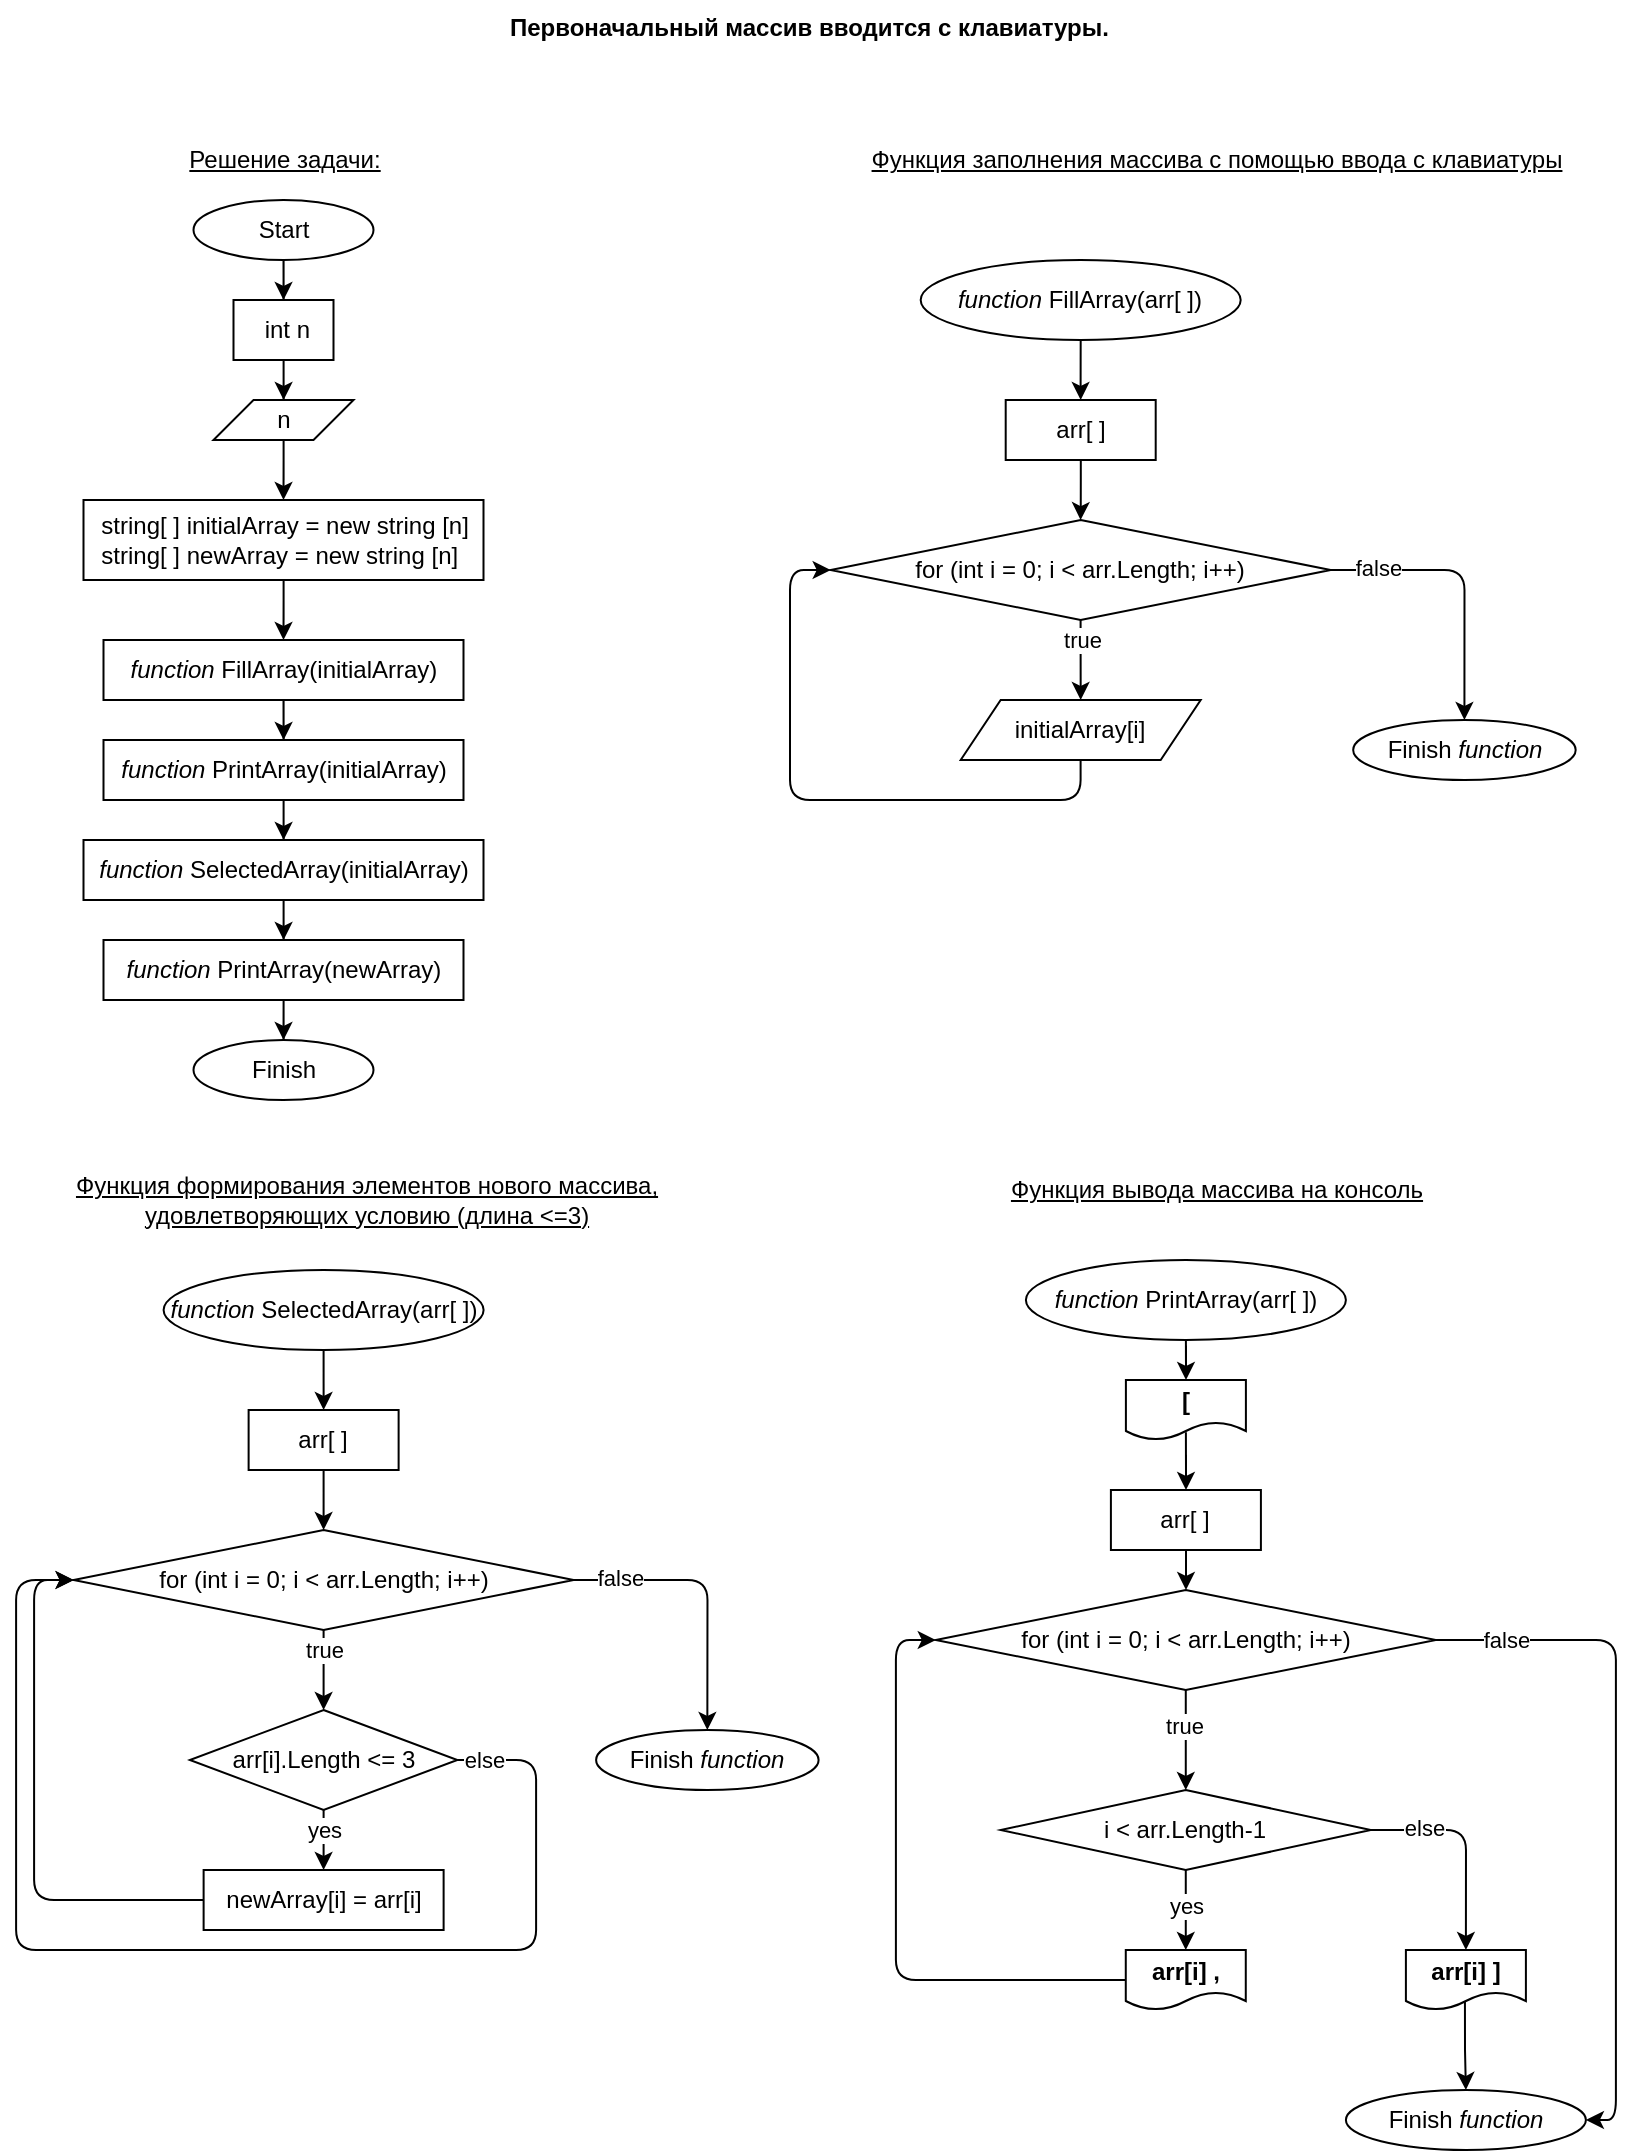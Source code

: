 <mxfile>
    <diagram id="so_uN6XfybXMMbO8FtEv" name="Страница 1">
        <mxGraphModel dx="974" dy="518" grid="1" gridSize="10" guides="1" tooltips="1" connect="1" arrows="1" fold="1" page="1" pageScale="1" pageWidth="827" pageHeight="1169" math="0" shadow="0">
            <root>
                <mxCell id="0"/>
                <mxCell id="1" parent="0"/>
                <mxCell id="2" value="&lt;b&gt;Первоначальный массив вводится с клавиатуры.&lt;/b&gt;" style="text;whiteSpace=wrap;html=1;" vertex="1" parent="1">
                    <mxGeometry x="259" width="310" height="30" as="geometry"/>
                </mxCell>
                <mxCell id="3" style="edgeStyle=orthogonalEdgeStyle;rounded=0;orthogonalLoop=1;jettySize=auto;html=1;entryX=0.5;entryY=0;entryDx=0;entryDy=0;" edge="1" parent="1" source="4" target="18">
                    <mxGeometry relative="1" as="geometry"/>
                </mxCell>
                <mxCell id="4" value="Start" style="ellipse;whiteSpace=wrap;html=1;" vertex="1" parent="1">
                    <mxGeometry x="102.75" y="100" width="90" height="30" as="geometry"/>
                </mxCell>
                <mxCell id="5" value="" style="edgeStyle=orthogonalEdgeStyle;rounded=0;orthogonalLoop=1;jettySize=auto;html=1;exitX=0.5;exitY=1;exitDx=0;exitDy=0;" edge="1" parent="1" source="16" target="13">
                    <mxGeometry relative="1" as="geometry">
                        <mxPoint x="147.75" y="390" as="sourcePoint"/>
                    </mxGeometry>
                </mxCell>
                <mxCell id="6" value="" style="edgeStyle=orthogonalEdgeStyle;rounded=0;orthogonalLoop=1;jettySize=auto;html=1;entryX=0.5;entryY=0;entryDx=0;entryDy=0;" edge="1" parent="1" source="7" target="16">
                    <mxGeometry relative="1" as="geometry"/>
                </mxCell>
                <mxCell id="7" value="&lt;blockquote style=&quot;margin: 0 0 0 40px ; border: none ; padding: 0px&quot;&gt;&lt;/blockquote&gt;&lt;span&gt;&amp;nbsp; string[ ] initialArray =&amp;nbsp;&lt;/span&gt;new string [n]&lt;br&gt;&lt;div&gt;&lt;span&gt;&amp;nbsp; string[ ] newArray = new string [n]&lt;/span&gt;&lt;/div&gt;" style="rounded=0;whiteSpace=wrap;html=1;align=left;" vertex="1" parent="1">
                    <mxGeometry x="47.75" y="250" width="200" height="40" as="geometry"/>
                </mxCell>
                <mxCell id="8" value="" style="edgeStyle=orthogonalEdgeStyle;rounded=0;orthogonalLoop=1;jettySize=auto;html=1;" edge="1" parent="1" source="9" target="11">
                    <mxGeometry relative="1" as="geometry"/>
                </mxCell>
                <mxCell id="9" value="&lt;span style=&quot;text-align: left;&quot;&gt;&lt;i&gt;function&lt;/i&gt;&amp;nbsp;&lt;/span&gt;&lt;span style=&quot;text-align: left;&quot;&gt;SelectedArray(initialArray)&lt;/span&gt;" style="rounded=0;whiteSpace=wrap;html=1;" vertex="1" parent="1">
                    <mxGeometry x="47.75" y="420" width="200" height="30" as="geometry"/>
                </mxCell>
                <mxCell id="10" value="" style="edgeStyle=orthogonalEdgeStyle;rounded=0;orthogonalLoop=1;jettySize=auto;html=1;" edge="1" parent="1" source="11" target="14">
                    <mxGeometry relative="1" as="geometry"/>
                </mxCell>
                <mxCell id="11" value="&lt;span style=&quot;text-align: left;&quot;&gt;&lt;i&gt;function&lt;/i&gt; PrintArray(newArray)&lt;/span&gt;" style="rounded=0;whiteSpace=wrap;html=1;" vertex="1" parent="1">
                    <mxGeometry x="57.75" y="470" width="180" height="30" as="geometry"/>
                </mxCell>
                <mxCell id="12" value="" style="edgeStyle=orthogonalEdgeStyle;rounded=0;orthogonalLoop=1;jettySize=auto;html=1;" edge="1" parent="1" source="13" target="9">
                    <mxGeometry relative="1" as="geometry"/>
                </mxCell>
                <mxCell id="13" value="&lt;span style=&quot;text-align: left;&quot;&gt;&lt;i&gt;function&lt;/i&gt; PrintArray(initialArray)&lt;/span&gt;" style="rounded=0;whiteSpace=wrap;html=1;" vertex="1" parent="1">
                    <mxGeometry x="57.75" y="370" width="180" height="30" as="geometry"/>
                </mxCell>
                <mxCell id="14" value="Finish" style="ellipse;whiteSpace=wrap;html=1;" vertex="1" parent="1">
                    <mxGeometry x="102.75" y="520" width="90" height="30" as="geometry"/>
                </mxCell>
                <mxCell id="15" value="&lt;u&gt;Решение задачи:&lt;/u&gt;" style="text;html=1;align=center;verticalAlign=middle;resizable=0;points=[];autosize=1;strokeColor=none;fillColor=none;" vertex="1" parent="1">
                    <mxGeometry x="92.75" y="70" width="110" height="20" as="geometry"/>
                </mxCell>
                <mxCell id="16" value="&lt;span style=&quot;text-align: left;&quot;&gt;&lt;i&gt;function&lt;/i&gt;&amp;nbsp;&lt;/span&gt;&lt;span style=&quot;text-align: left;&quot;&gt;FillArray(initialArray)&lt;/span&gt;" style="rounded=0;whiteSpace=wrap;html=1;" vertex="1" parent="1">
                    <mxGeometry x="57.75" y="320" width="180" height="30" as="geometry"/>
                </mxCell>
                <mxCell id="17" value="" style="edgeStyle=orthogonalEdgeStyle;rounded=0;orthogonalLoop=1;jettySize=auto;html=1;" edge="1" parent="1" source="18" target="20">
                    <mxGeometry relative="1" as="geometry"/>
                </mxCell>
                <mxCell id="18" value="&lt;span style=&quot;&quot;&gt;&amp;nbsp;int n&lt;/span&gt;" style="rounded=0;whiteSpace=wrap;html=1;" vertex="1" parent="1">
                    <mxGeometry x="122.75" y="150" width="50" height="30" as="geometry"/>
                </mxCell>
                <mxCell id="19" style="edgeStyle=orthogonalEdgeStyle;rounded=0;orthogonalLoop=1;jettySize=auto;html=1;entryX=0.5;entryY=0;entryDx=0;entryDy=0;" edge="1" parent="1" source="20" target="7">
                    <mxGeometry relative="1" as="geometry"/>
                </mxCell>
                <mxCell id="20" value="n" style="shape=parallelogram;perimeter=parallelogramPerimeter;whiteSpace=wrap;html=1;fixedSize=1;" vertex="1" parent="1">
                    <mxGeometry x="112.75" y="200" width="70" height="20" as="geometry"/>
                </mxCell>
                <mxCell id="21" value="&lt;u&gt;Функция вывода массива на консоль&lt;/u&gt;" style="text;html=1;align=center;verticalAlign=middle;resizable=0;points=[];autosize=1;strokeColor=none;fillColor=none;" vertex="1" parent="1">
                    <mxGeometry x="503.89" y="585" width="220" height="20" as="geometry"/>
                </mxCell>
                <mxCell id="22" style="edgeStyle=orthogonalEdgeStyle;rounded=1;orthogonalLoop=1;jettySize=auto;html=1;" edge="1" parent="1" source="23" target="30">
                    <mxGeometry relative="1" as="geometry"/>
                </mxCell>
                <mxCell id="23" value="&lt;i style=&quot;text-align: left;&quot;&gt;function&lt;/i&gt;&lt;span style=&quot;text-align: left;&quot;&gt;&amp;nbsp;PrintArray(arr[ ])&lt;/span&gt;" style="ellipse;whiteSpace=wrap;html=1;" vertex="1" parent="1">
                    <mxGeometry x="518.95" y="630" width="160" height="40" as="geometry"/>
                </mxCell>
                <mxCell id="24" value="" style="edgeStyle=orthogonalEdgeStyle;rounded=0;orthogonalLoop=1;jettySize=auto;html=1;" edge="1" parent="1" source="28" target="35">
                    <mxGeometry relative="1" as="geometry">
                        <Array as="points">
                            <mxPoint x="598.89" y="930"/>
                            <mxPoint x="598.89" y="930"/>
                        </Array>
                    </mxGeometry>
                </mxCell>
                <mxCell id="25" value="true" style="edgeLabel;html=1;align=center;verticalAlign=middle;resizable=0;points=[];" vertex="1" connectable="0" parent="24">
                    <mxGeometry x="-0.309" y="-1" relative="1" as="geometry">
                        <mxPoint as="offset"/>
                    </mxGeometry>
                </mxCell>
                <mxCell id="26" style="edgeStyle=orthogonalEdgeStyle;rounded=1;orthogonalLoop=1;jettySize=auto;html=1;entryX=1;entryY=0.5;entryDx=0;entryDy=0;" edge="1" parent="1" source="28" target="40">
                    <mxGeometry relative="1" as="geometry">
                        <mxPoint x="898.95" y="1035" as="targetPoint"/>
                        <Array as="points">
                            <mxPoint x="813.97" y="820"/>
                            <mxPoint x="813.97" y="1060"/>
                        </Array>
                    </mxGeometry>
                </mxCell>
                <mxCell id="27" value="false" style="edgeLabel;html=1;align=center;verticalAlign=middle;resizable=0;points=[];" vertex="1" connectable="0" parent="26">
                    <mxGeometry x="-0.812" y="3" relative="1" as="geometry">
                        <mxPoint x="2" y="3" as="offset"/>
                    </mxGeometry>
                </mxCell>
                <mxCell id="28" value="&lt;span style=&quot;text-align: left;&quot;&gt;for (int i = 0; i &amp;lt; arr.Length; i++)&lt;/span&gt;" style="rhombus;whiteSpace=wrap;html=1;" vertex="1" parent="1">
                    <mxGeometry x="473.89" y="795" width="250" height="50" as="geometry"/>
                </mxCell>
                <mxCell id="29" value="" style="edgeStyle=orthogonalEdgeStyle;rounded=1;orthogonalLoop=1;jettySize=auto;html=1;exitX=0.5;exitY=0.872;exitDx=0;exitDy=0;exitPerimeter=0;" edge="1" parent="1" source="30" target="45">
                    <mxGeometry relative="1" as="geometry"/>
                </mxCell>
                <mxCell id="30" value="&lt;b&gt;[&lt;/b&gt;" style="shape=document;whiteSpace=wrap;html=1;boundedLbl=1;" vertex="1" parent="1">
                    <mxGeometry x="568.95" y="690" width="60" height="30" as="geometry"/>
                </mxCell>
                <mxCell id="31" value="" style="edgeStyle=orthogonalEdgeStyle;rounded=0;orthogonalLoop=1;jettySize=auto;html=1;entryX=0.5;entryY=0;entryDx=0;entryDy=0;" edge="1" parent="1" source="35" target="39">
                    <mxGeometry relative="1" as="geometry">
                        <Array as="points"/>
                    </mxGeometry>
                </mxCell>
                <mxCell id="32" value="yes" style="edgeLabel;html=1;align=center;verticalAlign=middle;resizable=0;points=[];" vertex="1" connectable="0" parent="31">
                    <mxGeometry x="-0.724" y="1" relative="1" as="geometry">
                        <mxPoint x="-1" y="12" as="offset"/>
                    </mxGeometry>
                </mxCell>
                <mxCell id="33" style="edgeStyle=orthogonalEdgeStyle;rounded=1;orthogonalLoop=1;jettySize=auto;html=1;entryX=0.5;entryY=0;entryDx=0;entryDy=0;" edge="1" parent="1" source="35" target="37">
                    <mxGeometry relative="1" as="geometry">
                        <mxPoint x="758.95" y="935" as="targetPoint"/>
                        <Array as="points">
                            <mxPoint x="738.95" y="915"/>
                        </Array>
                    </mxGeometry>
                </mxCell>
                <mxCell id="34" value="else" style="edgeLabel;html=1;align=center;verticalAlign=middle;resizable=0;points=[];" vertex="1" connectable="0" parent="33">
                    <mxGeometry x="-0.512" y="1" relative="1" as="geometry">
                        <mxPoint as="offset"/>
                    </mxGeometry>
                </mxCell>
                <mxCell id="35" value="&lt;span style=&quot;text-align: left;&quot;&gt;i &amp;lt; arr.Length-1&lt;/span&gt;" style="rhombus;whiteSpace=wrap;html=1;" vertex="1" parent="1">
                    <mxGeometry x="506.39" y="895" width="185" height="40" as="geometry"/>
                </mxCell>
                <mxCell id="36" value="" style="edgeStyle=orthogonalEdgeStyle;rounded=0;orthogonalLoop=1;jettySize=auto;html=1;exitX=0.492;exitY=0.829;exitDx=0;exitDy=0;exitPerimeter=0;" edge="1" parent="1" source="37" target="40">
                    <mxGeometry relative="1" as="geometry"/>
                </mxCell>
                <mxCell id="37" value="&lt;b style=&quot;text-align: left;&quot;&gt;arr[i] ]&lt;/b&gt;" style="shape=document;whiteSpace=wrap;html=1;boundedLbl=1;" vertex="1" parent="1">
                    <mxGeometry x="708.95" y="975" width="60" height="30" as="geometry"/>
                </mxCell>
                <mxCell id="38" style="edgeStyle=orthogonalEdgeStyle;rounded=1;orthogonalLoop=1;jettySize=auto;html=1;entryX=0;entryY=0.5;entryDx=0;entryDy=0;" edge="1" parent="1" source="39" target="28">
                    <mxGeometry relative="1" as="geometry">
                        <Array as="points">
                            <mxPoint x="453.97" y="990"/>
                            <mxPoint x="453.97" y="820"/>
                        </Array>
                    </mxGeometry>
                </mxCell>
                <mxCell id="39" value="&lt;span style=&quot;text-align: left;&quot;&gt;&lt;b&gt;arr[i] ,&lt;/b&gt;&lt;/span&gt;" style="shape=document;whiteSpace=wrap;html=1;boundedLbl=1;" vertex="1" parent="1">
                    <mxGeometry x="568.89" y="975" width="60" height="30" as="geometry"/>
                </mxCell>
                <mxCell id="40" value="Finish &lt;i&gt;function&lt;/i&gt;" style="ellipse;whiteSpace=wrap;html=1;" vertex="1" parent="1">
                    <mxGeometry x="678.95" y="1045" width="120" height="30" as="geometry"/>
                </mxCell>
                <mxCell id="41" value="&lt;u&gt;Функция формирования элементов нового массива, &lt;br&gt;удовлетворяющих условию (длина &amp;lt;=3)&lt;/u&gt;" style="text;html=1;align=center;verticalAlign=middle;resizable=0;points=[];autosize=1;strokeColor=none;fillColor=none;" vertex="1" parent="1">
                    <mxGeometry x="34.05" y="585" width="310" height="30" as="geometry"/>
                </mxCell>
                <mxCell id="42" style="edgeStyle=orthogonalEdgeStyle;rounded=1;orthogonalLoop=1;jettySize=auto;html=1;entryX=0.5;entryY=0;entryDx=0;entryDy=0;" edge="1" parent="1" source="43" target="47">
                    <mxGeometry relative="1" as="geometry"/>
                </mxCell>
                <mxCell id="43" value="&lt;span style=&quot;text-align: left;&quot;&gt;&lt;i&gt;function&lt;/i&gt;&amp;nbsp;&lt;/span&gt;&lt;span style=&quot;text-align: left;&quot;&gt;SelectedArray(arr[ ])&lt;/span&gt;" style="ellipse;whiteSpace=wrap;html=1;" vertex="1" parent="1">
                    <mxGeometry x="87.8" y="635" width="160" height="40" as="geometry"/>
                </mxCell>
                <mxCell id="44" value="" style="edgeStyle=orthogonalEdgeStyle;rounded=1;orthogonalLoop=1;jettySize=auto;html=1;" edge="1" parent="1" source="45" target="28">
                    <mxGeometry relative="1" as="geometry"/>
                </mxCell>
                <mxCell id="45" value="&lt;span style=&quot;text-align: left;&quot;&gt;arr[ ]&lt;/span&gt;" style="rounded=0;whiteSpace=wrap;html=1;" vertex="1" parent="1">
                    <mxGeometry x="561.45" y="745" width="75" height="30" as="geometry"/>
                </mxCell>
                <mxCell id="46" value="" style="edgeStyle=orthogonalEdgeStyle;rounded=1;orthogonalLoop=1;jettySize=auto;html=1;" edge="1" parent="1" source="47" target="53">
                    <mxGeometry relative="1" as="geometry"/>
                </mxCell>
                <mxCell id="47" value="&lt;span style=&quot;text-align: left;&quot;&gt;arr[ ]&lt;/span&gt;" style="rounded=0;whiteSpace=wrap;html=1;" vertex="1" parent="1">
                    <mxGeometry x="130.31" y="705" width="75" height="30" as="geometry"/>
                </mxCell>
                <mxCell id="48" style="edgeStyle=orthogonalEdgeStyle;rounded=1;orthogonalLoop=1;jettySize=auto;html=1;" edge="1" parent="1" source="53" target="61">
                    <mxGeometry relative="1" as="geometry">
                        <mxPoint x="414.05" y="835" as="targetPoint"/>
                        <Array as="points"/>
                    </mxGeometry>
                </mxCell>
                <mxCell id="49" value="&lt;span style=&quot;color: rgba(0, 0, 0, 0); font-family: monospace; font-size: 0px; text-align: start; background-color: rgb(248, 249, 250);&quot;&gt;%3CmxGraphModel%3E%3Croot%3E%3CmxCell%20id%3D%220%22%2F%3E%3CmxCell%20id%3D%221%22%20parent%3D%220%22%2F%3E%3CmxCell%20id%3D%222%22%20value%3D%22false%22%20style%3D%22edgeLabel%3Bhtml%3D1%3Balign%3Dcenter%3BverticalAlign%3Dmiddle%3Bresizable%3D0%3Bpoints%3D%5B%5D%3B%22%20vertex%3D%221%22%20connectable%3D%220%22%20parent%3D%221%22%3E%3CmxGeometry%20x%3D%22744.941%22%20y%3D%22275%22%20as%3D%22geometry%22%2F%3E%3C%2FmxCell%3E%3C%2Froot%3E%3C%2FmxGraphModel%3E&lt;/span&gt;" style="edgeLabel;html=1;align=center;verticalAlign=middle;resizable=0;points=[];" vertex="1" connectable="0" parent="48">
                    <mxGeometry x="-0.676" y="2" relative="1" as="geometry">
                        <mxPoint as="offset"/>
                    </mxGeometry>
                </mxCell>
                <mxCell id="50" value="false" style="edgeLabel;html=1;align=center;verticalAlign=middle;resizable=0;points=[];" vertex="1" connectable="0" parent="48">
                    <mxGeometry x="-0.773" y="1" relative="1" as="geometry">
                        <mxPoint x="7" as="offset"/>
                    </mxGeometry>
                </mxCell>
                <mxCell id="51" style="edgeStyle=orthogonalEdgeStyle;rounded=1;orthogonalLoop=1;jettySize=auto;html=1;entryX=0.5;entryY=0;entryDx=0;entryDy=0;" edge="1" parent="1" source="53" target="58">
                    <mxGeometry relative="1" as="geometry">
                        <Array as="points">
                            <mxPoint x="168.05" y="825"/>
                            <mxPoint x="168.05" y="825"/>
                        </Array>
                    </mxGeometry>
                </mxCell>
                <mxCell id="52" value="true" style="edgeLabel;html=1;align=center;verticalAlign=middle;resizable=0;points=[];" vertex="1" connectable="0" parent="51">
                    <mxGeometry x="-0.691" relative="1" as="geometry">
                        <mxPoint y="4" as="offset"/>
                    </mxGeometry>
                </mxCell>
                <mxCell id="53" value="&lt;span style=&quot;text-align: left;&quot;&gt;for (int i = 0; i &amp;lt; arr.Length; i++)&lt;/span&gt;" style="rhombus;whiteSpace=wrap;html=1;" vertex="1" parent="1">
                    <mxGeometry x="42.8" y="765" width="250" height="50" as="geometry"/>
                </mxCell>
                <mxCell id="54" style="edgeStyle=orthogonalEdgeStyle;rounded=1;orthogonalLoop=1;jettySize=auto;html=1;exitX=1;exitY=0.5;exitDx=0;exitDy=0;entryX=0;entryY=0.5;entryDx=0;entryDy=0;" edge="1" parent="1" source="58" target="53">
                    <mxGeometry relative="1" as="geometry">
                        <mxPoint x="168.05" y="745" as="targetPoint"/>
                        <Array as="points">
                            <mxPoint x="274.05" y="880"/>
                            <mxPoint x="274.05" y="975"/>
                            <mxPoint x="14.05" y="975"/>
                            <mxPoint x="14.05" y="790"/>
                        </Array>
                    </mxGeometry>
                </mxCell>
                <mxCell id="55" value="else" style="edgeLabel;html=1;align=center;verticalAlign=middle;resizable=0;points=[];" vertex="1" connectable="0" parent="54">
                    <mxGeometry x="-0.689" y="1" relative="1" as="geometry">
                        <mxPoint x="-27" y="-55" as="offset"/>
                    </mxGeometry>
                </mxCell>
                <mxCell id="56" style="edgeStyle=orthogonalEdgeStyle;rounded=1;orthogonalLoop=1;jettySize=auto;html=1;exitX=0.5;exitY=1;exitDx=0;exitDy=0;" edge="1" parent="1" source="58" target="60">
                    <mxGeometry relative="1" as="geometry"/>
                </mxCell>
                <mxCell id="57" value="yes" style="edgeLabel;html=1;align=center;verticalAlign=middle;resizable=0;points=[];" vertex="1" connectable="0" parent="56">
                    <mxGeometry x="-0.776" y="-1" relative="1" as="geometry">
                        <mxPoint x="1" y="4" as="offset"/>
                    </mxGeometry>
                </mxCell>
                <mxCell id="58" value="&lt;span style=&quot;text-align: left;&quot;&gt;arr[i].Length &amp;lt;= 3&lt;/span&gt;" style="rhombus;whiteSpace=wrap;html=1;" vertex="1" parent="1">
                    <mxGeometry x="100.93" y="855" width="133.75" height="50" as="geometry"/>
                </mxCell>
                <mxCell id="59" style="edgeStyle=orthogonalEdgeStyle;rounded=1;orthogonalLoop=1;jettySize=auto;html=1;entryX=0;entryY=0.5;entryDx=0;entryDy=0;" edge="1" parent="1" source="60" target="53">
                    <mxGeometry relative="1" as="geometry">
                        <Array as="points">
                            <mxPoint x="23.05" y="950"/>
                            <mxPoint x="23.05" y="790"/>
                        </Array>
                    </mxGeometry>
                </mxCell>
                <mxCell id="60" value="&lt;span style=&quot;text-align: left;&quot;&gt;newArray[i] = arr[i]&lt;/span&gt;" style="rounded=0;whiteSpace=wrap;html=1;" vertex="1" parent="1">
                    <mxGeometry x="107.81" y="935" width="120" height="30" as="geometry"/>
                </mxCell>
                <mxCell id="61" value="Finish &lt;i&gt;function&lt;/i&gt;" style="ellipse;whiteSpace=wrap;html=1;" vertex="1" parent="1">
                    <mxGeometry x="304.05" y="865" width="111.25" height="30" as="geometry"/>
                </mxCell>
                <mxCell id="62" value="&lt;u&gt;Функция заполнения массива&amp;nbsp;с помощью ввода с клавиатуры&lt;/u&gt;" style="text;html=1;align=center;verticalAlign=middle;resizable=0;points=[];autosize=1;strokeColor=none;fillColor=none;" vertex="1" parent="1">
                    <mxGeometry x="433.84" y="70" width="360" height="20" as="geometry"/>
                </mxCell>
                <mxCell id="63" style="edgeStyle=orthogonalEdgeStyle;rounded=1;orthogonalLoop=1;jettySize=auto;html=1;entryX=0.5;entryY=0;entryDx=0;entryDy=0;" edge="1" parent="1" source="64" target="66">
                    <mxGeometry relative="1" as="geometry"/>
                </mxCell>
                <mxCell id="64" value="&lt;span style=&quot;text-align: left;&quot;&gt;&lt;i&gt;function&lt;/i&gt;&amp;nbsp;&lt;/span&gt;&lt;span style=&quot;text-align: left;&quot;&gt;FillArray&lt;/span&gt;&lt;span style=&quot;text-align: left;&quot;&gt;(arr[ ])&lt;/span&gt;" style="ellipse;whiteSpace=wrap;html=1;" vertex="1" parent="1">
                    <mxGeometry x="466.34" y="130" width="160" height="40" as="geometry"/>
                </mxCell>
                <mxCell id="65" value="" style="edgeStyle=orthogonalEdgeStyle;rounded=1;orthogonalLoop=1;jettySize=auto;html=1;" edge="1" parent="1" source="66" target="72">
                    <mxGeometry relative="1" as="geometry"/>
                </mxCell>
                <mxCell id="66" value="&lt;span style=&quot;text-align: left;&quot;&gt;arr[ ]&lt;/span&gt;" style="rounded=0;whiteSpace=wrap;html=1;" vertex="1" parent="1">
                    <mxGeometry x="508.85" y="200" width="75" height="30" as="geometry"/>
                </mxCell>
                <mxCell id="67" style="edgeStyle=orthogonalEdgeStyle;rounded=1;orthogonalLoop=1;jettySize=auto;html=1;" edge="1" parent="1" source="72" target="73">
                    <mxGeometry relative="1" as="geometry">
                        <mxPoint x="792.59" y="330" as="targetPoint"/>
                        <Array as="points"/>
                    </mxGeometry>
                </mxCell>
                <mxCell id="68" value="&lt;span style=&quot;color: rgba(0, 0, 0, 0); font-family: monospace; font-size: 0px; text-align: start; background-color: rgb(248, 249, 250);&quot;&gt;%3CmxGraphModel%3E%3Croot%3E%3CmxCell%20id%3D%220%22%2F%3E%3CmxCell%20id%3D%221%22%20parent%3D%220%22%2F%3E%3CmxCell%20id%3D%222%22%20value%3D%22false%22%20style%3D%22edgeLabel%3Bhtml%3D1%3Balign%3Dcenter%3BverticalAlign%3Dmiddle%3Bresizable%3D0%3Bpoints%3D%5B%5D%3B%22%20vertex%3D%221%22%20connectable%3D%220%22%20parent%3D%221%22%3E%3CmxGeometry%20x%3D%22744.941%22%20y%3D%22275%22%20as%3D%22geometry%22%2F%3E%3C%2FmxCell%3E%3C%2Froot%3E%3C%2FmxGraphModel%3E&lt;/span&gt;" style="edgeLabel;html=1;align=center;verticalAlign=middle;resizable=0;points=[];" vertex="1" connectable="0" parent="67">
                    <mxGeometry x="-0.676" y="2" relative="1" as="geometry">
                        <mxPoint as="offset"/>
                    </mxGeometry>
                </mxCell>
                <mxCell id="69" value="false" style="edgeLabel;html=1;align=center;verticalAlign=middle;resizable=0;points=[];" vertex="1" connectable="0" parent="67">
                    <mxGeometry x="-0.773" y="1" relative="1" as="geometry">
                        <mxPoint x="7" as="offset"/>
                    </mxGeometry>
                </mxCell>
                <mxCell id="70" style="edgeStyle=orthogonalEdgeStyle;rounded=1;orthogonalLoop=1;jettySize=auto;html=1;entryX=0.5;entryY=0;entryDx=0;entryDy=0;" edge="1" parent="1" source="72">
                    <mxGeometry relative="1" as="geometry">
                        <Array as="points">
                            <mxPoint x="546.59" y="320"/>
                            <mxPoint x="546.59" y="320"/>
                        </Array>
                        <mxPoint x="546.345" y="350" as="targetPoint"/>
                    </mxGeometry>
                </mxCell>
                <mxCell id="71" value="true" style="edgeLabel;html=1;align=center;verticalAlign=middle;resizable=0;points=[];" vertex="1" connectable="0" parent="70">
                    <mxGeometry x="-0.691" relative="1" as="geometry">
                        <mxPoint y="4" as="offset"/>
                    </mxGeometry>
                </mxCell>
                <mxCell id="72" value="&lt;span style=&quot;text-align: left;&quot;&gt;for (int i = 0; i &amp;lt; arr.Length; i++)&lt;/span&gt;" style="rhombus;whiteSpace=wrap;html=1;" vertex="1" parent="1">
                    <mxGeometry x="421.34" y="260" width="250" height="50" as="geometry"/>
                </mxCell>
                <mxCell id="73" value="Finish &lt;i&gt;function&lt;/i&gt;" style="ellipse;whiteSpace=wrap;html=1;" vertex="1" parent="1">
                    <mxGeometry x="682.59" y="360" width="111.25" height="30" as="geometry"/>
                </mxCell>
                <mxCell id="74" style="edgeStyle=orthogonalEdgeStyle;rounded=1;orthogonalLoop=1;jettySize=auto;html=1;entryX=0;entryY=0.5;entryDx=0;entryDy=0;" edge="1" parent="1" source="75" target="72">
                    <mxGeometry relative="1" as="geometry">
                        <Array as="points">
                            <mxPoint x="546" y="400"/>
                            <mxPoint x="401" y="400"/>
                            <mxPoint x="401" y="285"/>
                        </Array>
                    </mxGeometry>
                </mxCell>
                <mxCell id="75" value="&lt;span style=&quot;text-align: left;&quot;&gt;initialArray[i]&lt;/span&gt;" style="shape=parallelogram;perimeter=parallelogramPerimeter;whiteSpace=wrap;html=1;fixedSize=1;" vertex="1" parent="1">
                    <mxGeometry x="486.34" y="350" width="120" height="30" as="geometry"/>
                </mxCell>
            </root>
        </mxGraphModel>
    </diagram>
</mxfile>